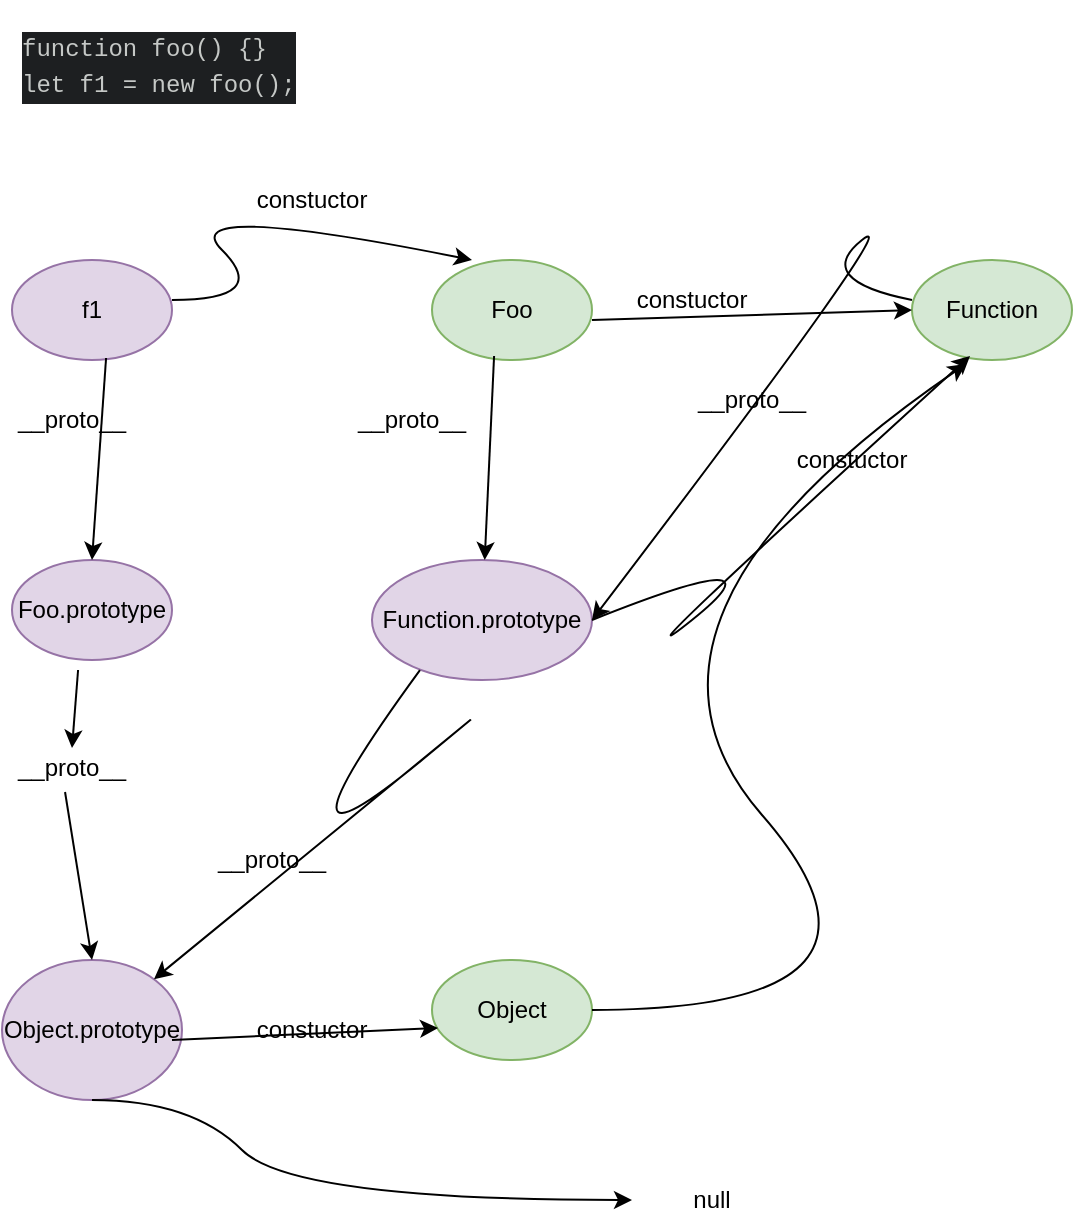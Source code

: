 <mxfile version="13.5.9" type="github">
  <diagram id="fMH37jqwa5DAqy2-OgGY" name="Page-1">
    <mxGraphModel dx="946" dy="613" grid="1" gridSize="10" guides="1" tooltips="1" connect="1" arrows="1" fold="1" page="1" pageScale="1" pageWidth="583" pageHeight="827" math="0" shadow="0">
      <root>
        <mxCell id="0" />
        <mxCell id="1" parent="0" />
        <mxCell id="6sF-m4O3xJEebA5fXuFb-1" value="&lt;h1&gt;&lt;div style=&quot;color: rgb(197 , 200 , 198) ; background-color: rgb(29 , 31 , 33) ; font-family: &amp;#34;menlo&amp;#34; , &amp;#34;monaco&amp;#34; , &amp;#34;courier new&amp;#34; , monospace ; font-weight: normal ; font-size: 12px ; line-height: 18px&quot;&gt;&lt;div&gt;function foo() {}&lt;/div&gt;&lt;div&gt;    let f1 = new foo();&lt;/div&gt;&lt;/div&gt;&lt;/h1&gt;" style="text;html=1;strokeColor=none;fillColor=none;spacing=5;spacingTop=-20;whiteSpace=wrap;overflow=hidden;rounded=0;" parent="1" vertex="1">
          <mxGeometry x="20" y="30" width="190" height="120" as="geometry" />
        </mxCell>
        <mxCell id="6sF-m4O3xJEebA5fXuFb-3" value="f1" style="ellipse;whiteSpace=wrap;html=1;fillColor=#e1d5e7;strokeColor=#9673a6;" parent="1" vertex="1">
          <mxGeometry x="20" y="150" width="80" height="50" as="geometry" />
        </mxCell>
        <mxCell id="6sF-m4O3xJEebA5fXuFb-4" value="Object.prototype" style="ellipse;whiteSpace=wrap;html=1;fillColor=#e1d5e7;strokeColor=#9673a6;" parent="1" vertex="1">
          <mxGeometry x="15" y="500" width="90" height="70" as="geometry" />
        </mxCell>
        <mxCell id="6sF-m4O3xJEebA5fXuFb-5" value="Foo" style="ellipse;whiteSpace=wrap;html=1;fillColor=#d5e8d4;strokeColor=#82b366;" parent="1" vertex="1">
          <mxGeometry x="230" y="150" width="80" height="50" as="geometry" />
        </mxCell>
        <mxCell id="6sF-m4O3xJEebA5fXuFb-7" value="Function.prototype" style="ellipse;whiteSpace=wrap;html=1;fillColor=#e1d5e7;strokeColor=#9673a6;" parent="1" vertex="1">
          <mxGeometry x="200" y="300" width="110" height="60" as="geometry" />
        </mxCell>
        <mxCell id="6sF-m4O3xJEebA5fXuFb-8" value="Foo.prototype" style="ellipse;whiteSpace=wrap;html=1;fillColor=#e1d5e7;strokeColor=#9673a6;" parent="1" vertex="1">
          <mxGeometry x="20" y="300" width="80" height="50" as="geometry" />
        </mxCell>
        <mxCell id="6sF-m4O3xJEebA5fXuFb-9" value="Function" style="ellipse;whiteSpace=wrap;html=1;fillColor=#d5e8d4;strokeColor=#82b366;" parent="1" vertex="1">
          <mxGeometry x="470" y="150" width="80" height="50" as="geometry" />
        </mxCell>
        <mxCell id="6sF-m4O3xJEebA5fXuFb-11" value="" style="curved=1;endArrow=classic;html=1;entryX=0.25;entryY=0;entryDx=0;entryDy=0;entryPerimeter=0;" parent="1" target="6sF-m4O3xJEebA5fXuFb-5" edge="1">
          <mxGeometry width="50" height="50" relative="1" as="geometry">
            <mxPoint x="100" y="170" as="sourcePoint" />
            <mxPoint x="150" y="120" as="targetPoint" />
            <Array as="points">
              <mxPoint x="150" y="170" />
              <mxPoint x="100" y="120" />
            </Array>
          </mxGeometry>
        </mxCell>
        <mxCell id="6sF-m4O3xJEebA5fXuFb-12" value="constuctor" style="text;html=1;strokeColor=none;fillColor=none;align=center;verticalAlign=middle;whiteSpace=wrap;rounded=0;" parent="1" vertex="1">
          <mxGeometry x="150" y="110" width="40" height="20" as="geometry" />
        </mxCell>
        <mxCell id="6sF-m4O3xJEebA5fXuFb-13" value="" style="endArrow=classic;html=1;exitX=0.588;exitY=0.98;exitDx=0;exitDy=0;exitPerimeter=0;entryX=0.5;entryY=0;entryDx=0;entryDy=0;" parent="1" source="6sF-m4O3xJEebA5fXuFb-3" target="6sF-m4O3xJEebA5fXuFb-8" edge="1">
          <mxGeometry width="50" height="50" relative="1" as="geometry">
            <mxPoint x="310" y="380" as="sourcePoint" />
            <mxPoint x="360" y="330" as="targetPoint" />
          </mxGeometry>
        </mxCell>
        <mxCell id="6sF-m4O3xJEebA5fXuFb-14" value="__proto__" style="text;html=1;strokeColor=none;fillColor=none;align=center;verticalAlign=middle;whiteSpace=wrap;rounded=0;" parent="1" vertex="1">
          <mxGeometry x="30" y="220" width="40" height="20" as="geometry" />
        </mxCell>
        <mxCell id="6sF-m4O3xJEebA5fXuFb-15" value="" style="curved=1;endArrow=classic;html=1;entryX=0.363;entryY=0.96;entryDx=0;entryDy=0;entryPerimeter=0;exitX=1;exitY=0.5;exitDx=0;exitDy=0;" parent="1" source="6sF-m4O3xJEebA5fXuFb-7" target="6sF-m4O3xJEebA5fXuFb-9" edge="1">
          <mxGeometry width="50" height="50" relative="1" as="geometry">
            <mxPoint x="310" y="420" as="sourcePoint" />
            <mxPoint x="360" y="370" as="targetPoint" />
            <Array as="points">
              <mxPoint x="410" y="290" />
              <mxPoint x="310" y="370" />
            </Array>
          </mxGeometry>
        </mxCell>
        <mxCell id="6sF-m4O3xJEebA5fXuFb-16" value="constuctor" style="text;html=1;strokeColor=none;fillColor=none;align=center;verticalAlign=middle;whiteSpace=wrap;rounded=0;" parent="1" vertex="1">
          <mxGeometry x="420" y="240" width="40" height="20" as="geometry" />
        </mxCell>
        <mxCell id="6sF-m4O3xJEebA5fXuFb-17" value="" style="endArrow=classic;html=1;exitX=0.413;exitY=1.1;exitDx=0;exitDy=0;exitPerimeter=0;entryX=0.5;entryY=0;entryDx=0;entryDy=0;" parent="1" source="6sF-m4O3xJEebA5fXuFb-18" target="6sF-m4O3xJEebA5fXuFb-4" edge="1">
          <mxGeometry width="50" height="50" relative="1" as="geometry">
            <mxPoint x="310" y="420" as="sourcePoint" />
            <mxPoint x="360" y="370" as="targetPoint" />
          </mxGeometry>
        </mxCell>
        <mxCell id="6sF-m4O3xJEebA5fXuFb-18" value="__proto__" style="text;html=1;strokeColor=none;fillColor=none;align=center;verticalAlign=middle;whiteSpace=wrap;rounded=0;" parent="1" vertex="1">
          <mxGeometry x="30" y="394" width="40" height="20" as="geometry" />
        </mxCell>
        <mxCell id="6sF-m4O3xJEebA5fXuFb-19" value="" style="endArrow=classic;html=1;exitX=0.413;exitY=1.1;exitDx=0;exitDy=0;exitPerimeter=0;entryX=0.5;entryY=0;entryDx=0;entryDy=0;" parent="1" source="6sF-m4O3xJEebA5fXuFb-8" target="6sF-m4O3xJEebA5fXuFb-18" edge="1">
          <mxGeometry width="50" height="50" relative="1" as="geometry">
            <mxPoint x="53.04" y="355" as="sourcePoint" />
            <mxPoint x="60" y="470" as="targetPoint" />
          </mxGeometry>
        </mxCell>
        <mxCell id="6sF-m4O3xJEebA5fXuFb-20" value="" style="curved=1;endArrow=classic;html=1;" parent="1" edge="1">
          <mxGeometry width="50" height="50" relative="1" as="geometry">
            <mxPoint x="60" y="570" as="sourcePoint" />
            <mxPoint x="330" y="620" as="targetPoint" />
            <Array as="points">
              <mxPoint x="110" y="570" />
              <mxPoint x="160" y="620" />
            </Array>
          </mxGeometry>
        </mxCell>
        <mxCell id="6sF-m4O3xJEebA5fXuFb-21" value="null" style="text;html=1;strokeColor=none;fillColor=none;align=center;verticalAlign=middle;whiteSpace=wrap;rounded=0;" parent="1" vertex="1">
          <mxGeometry x="350" y="610" width="40" height="20" as="geometry" />
        </mxCell>
        <mxCell id="6sF-m4O3xJEebA5fXuFb-22" value="" style="curved=1;endArrow=classic;html=1;exitX=0.218;exitY=0.917;exitDx=0;exitDy=0;exitPerimeter=0;" parent="1" source="6sF-m4O3xJEebA5fXuFb-7" target="6sF-m4O3xJEebA5fXuFb-4" edge="1">
          <mxGeometry width="50" height="50" relative="1" as="geometry">
            <mxPoint x="310" y="380" as="sourcePoint" />
            <mxPoint x="360" y="330" as="targetPoint" />
            <Array as="points">
              <mxPoint x="140" y="470" />
              <mxPoint x="310" y="330" />
            </Array>
          </mxGeometry>
        </mxCell>
        <mxCell id="6sF-m4O3xJEebA5fXuFb-23" value="__proto__" style="text;html=1;strokeColor=none;fillColor=none;align=center;verticalAlign=middle;whiteSpace=wrap;rounded=0;" parent="1" vertex="1">
          <mxGeometry x="130" y="440" width="40" height="20" as="geometry" />
        </mxCell>
        <mxCell id="6sF-m4O3xJEebA5fXuFb-24" value="Object" style="ellipse;whiteSpace=wrap;html=1;fillColor=#d5e8d4;strokeColor=#82b366;" parent="1" vertex="1">
          <mxGeometry x="230" y="500" width="80" height="50" as="geometry" />
        </mxCell>
        <mxCell id="6sF-m4O3xJEebA5fXuFb-25" value="" style="endArrow=classic;html=1;entryX=0.038;entryY=0.68;entryDx=0;entryDy=0;entryPerimeter=0;" parent="1" target="6sF-m4O3xJEebA5fXuFb-24" edge="1">
          <mxGeometry width="50" height="50" relative="1" as="geometry">
            <mxPoint x="100" y="540" as="sourcePoint" />
            <mxPoint x="150" y="490" as="targetPoint" />
          </mxGeometry>
        </mxCell>
        <mxCell id="6sF-m4O3xJEebA5fXuFb-26" value="constuctor" style="text;html=1;strokeColor=none;fillColor=none;align=center;verticalAlign=middle;whiteSpace=wrap;rounded=0;" parent="1" vertex="1">
          <mxGeometry x="150" y="525" width="40" height="20" as="geometry" />
        </mxCell>
        <mxCell id="6sF-m4O3xJEebA5fXuFb-27" value="" style="curved=1;endArrow=classic;html=1;entryX=0.338;entryY=1.04;entryDx=0;entryDy=0;entryPerimeter=0;" parent="1" source="6sF-m4O3xJEebA5fXuFb-24" target="6sF-m4O3xJEebA5fXuFb-9" edge="1">
          <mxGeometry width="50" height="50" relative="1" as="geometry">
            <mxPoint x="310" y="380" as="sourcePoint" />
            <mxPoint x="520" y="210" as="targetPoint" />
            <Array as="points">
              <mxPoint x="480" y="525" />
              <mxPoint x="310" y="330" />
            </Array>
          </mxGeometry>
        </mxCell>
        <mxCell id="6sF-m4O3xJEebA5fXuFb-28" value="" style="curved=1;endArrow=classic;html=1;entryX=1;entryY=0.5;entryDx=0;entryDy=0;" parent="1" target="6sF-m4O3xJEebA5fXuFb-7" edge="1">
          <mxGeometry width="50" height="50" relative="1" as="geometry">
            <mxPoint x="470" y="170" as="sourcePoint" />
            <mxPoint x="520" y="120" as="targetPoint" />
            <Array as="points">
              <mxPoint x="420" y="160" />
              <mxPoint x="470" y="120" />
            </Array>
          </mxGeometry>
        </mxCell>
        <mxCell id="6sF-m4O3xJEebA5fXuFb-29" value="__proto__" style="text;html=1;strokeColor=none;fillColor=none;align=center;verticalAlign=middle;whiteSpace=wrap;rounded=0;" parent="1" vertex="1">
          <mxGeometry x="370" y="210" width="40" height="20" as="geometry" />
        </mxCell>
        <mxCell id="6sF-m4O3xJEebA5fXuFb-31" value="" style="endArrow=classic;html=1;entryX=0;entryY=0.5;entryDx=0;entryDy=0;" parent="1" target="6sF-m4O3xJEebA5fXuFb-9" edge="1">
          <mxGeometry width="50" height="50" relative="1" as="geometry">
            <mxPoint x="310" y="180" as="sourcePoint" />
            <mxPoint x="360" y="130" as="targetPoint" />
          </mxGeometry>
        </mxCell>
        <mxCell id="6sF-m4O3xJEebA5fXuFb-32" value="constuctor" style="text;html=1;strokeColor=none;fillColor=none;align=center;verticalAlign=middle;whiteSpace=wrap;rounded=0;" parent="1" vertex="1">
          <mxGeometry x="340" y="160" width="40" height="20" as="geometry" />
        </mxCell>
        <mxCell id="YbEJVO23RCFZGLzoGGtg-1" value="" style="endArrow=classic;html=1;exitX=0.388;exitY=0.96;exitDx=0;exitDy=0;exitPerimeter=0;" edge="1" parent="1" source="6sF-m4O3xJEebA5fXuFb-5" target="6sF-m4O3xJEebA5fXuFb-7">
          <mxGeometry width="50" height="50" relative="1" as="geometry">
            <mxPoint x="270" y="390" as="sourcePoint" />
            <mxPoint x="320" y="340" as="targetPoint" />
          </mxGeometry>
        </mxCell>
        <mxCell id="YbEJVO23RCFZGLzoGGtg-2" value="__proto__" style="text;html=1;strokeColor=none;fillColor=none;align=center;verticalAlign=middle;whiteSpace=wrap;rounded=0;" vertex="1" parent="1">
          <mxGeometry x="200" y="220" width="40" height="20" as="geometry" />
        </mxCell>
      </root>
    </mxGraphModel>
  </diagram>
</mxfile>
